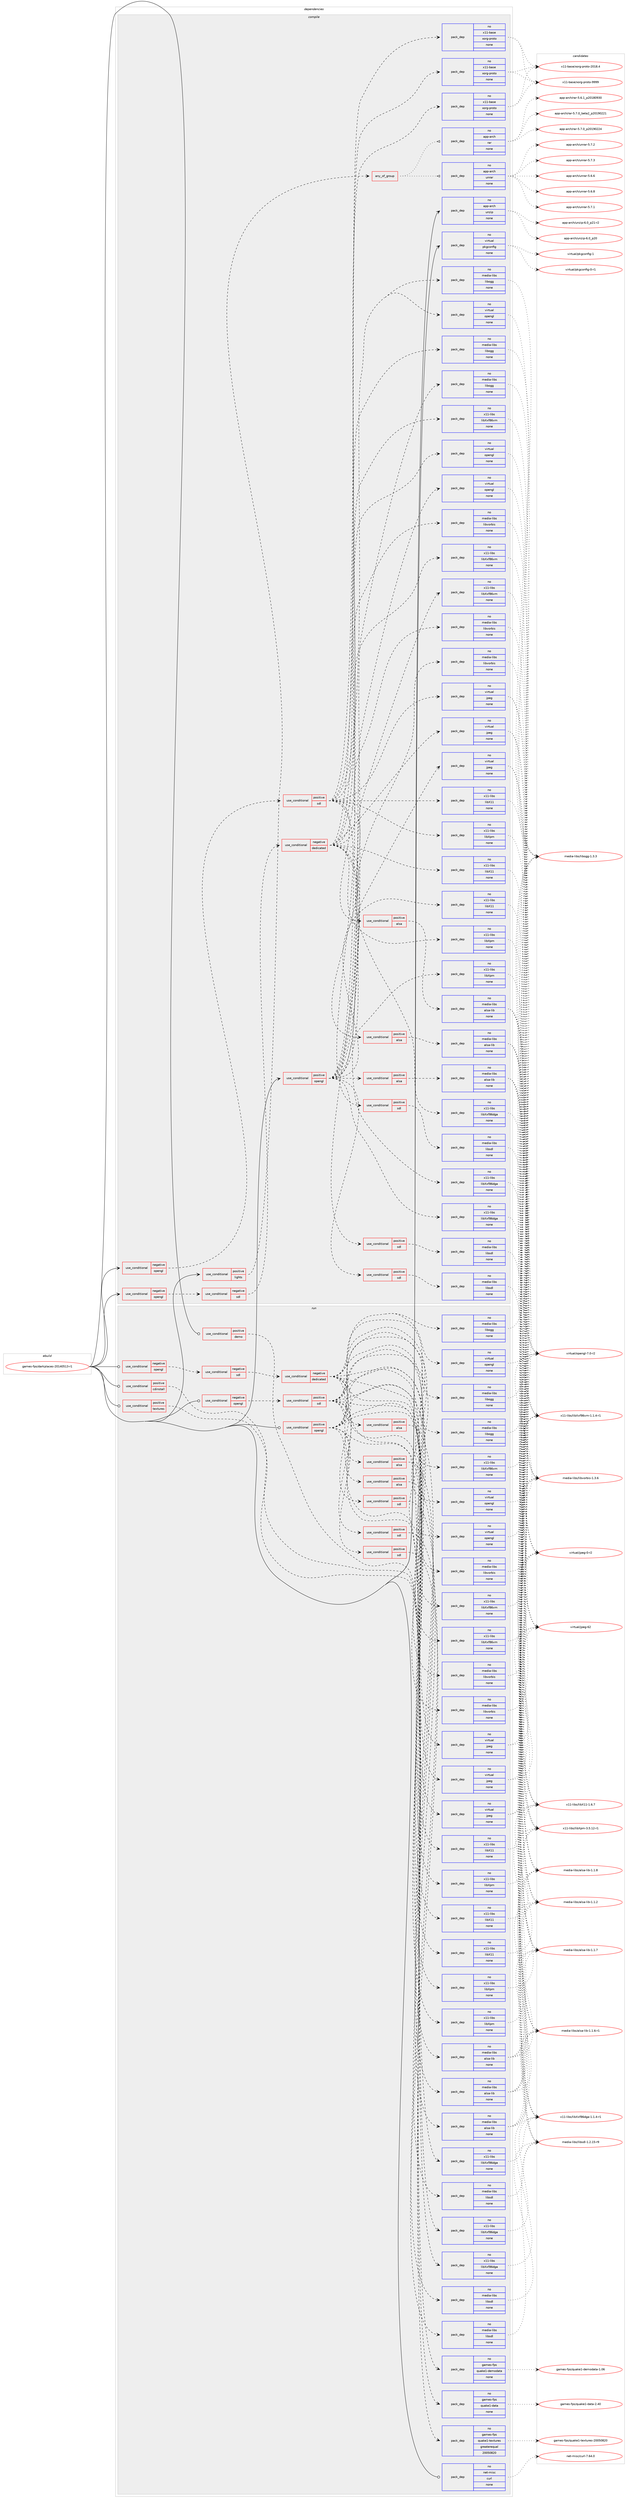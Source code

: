 digraph prolog {

# *************
# Graph options
# *************

newrank=true;
concentrate=true;
compound=true;
graph [rankdir=LR,fontname=Helvetica,fontsize=10,ranksep=1.5];#, ranksep=2.5, nodesep=0.2];
edge  [arrowhead=vee];
node  [fontname=Helvetica,fontsize=10];

# **********
# The ebuild
# **********

subgraph cluster_leftcol {
color=gray;
rank=same;
label=<<i>ebuild</i>>;
id [label="games-fps/darkplaces-20140513-r1", color=red, width=4, href="../games-fps/darkplaces-20140513-r1.svg"];
}

# ****************
# The dependencies
# ****************

subgraph cluster_midcol {
color=gray;
label=<<i>dependencies</i>>;
subgraph cluster_compile {
fillcolor="#eeeeee";
style=filled;
label=<<i>compile</i>>;
subgraph cond426489 {
dependency1556909 [label=<<TABLE BORDER="0" CELLBORDER="1" CELLSPACING="0" CELLPADDING="4"><TR><TD ROWSPAN="3" CELLPADDING="10">use_conditional</TD></TR><TR><TD>negative</TD></TR><TR><TD>opengl</TD></TR></TABLE>>, shape=none, color=red];
subgraph cond426490 {
dependency1556910 [label=<<TABLE BORDER="0" CELLBORDER="1" CELLSPACING="0" CELLPADDING="4"><TR><TD ROWSPAN="3" CELLPADDING="10">use_conditional</TD></TR><TR><TD>negative</TD></TR><TR><TD>sdl</TD></TR></TABLE>>, shape=none, color=red];
subgraph cond426491 {
dependency1556911 [label=<<TABLE BORDER="0" CELLBORDER="1" CELLSPACING="0" CELLPADDING="4"><TR><TD ROWSPAN="3" CELLPADDING="10">use_conditional</TD></TR><TR><TD>negative</TD></TR><TR><TD>dedicated</TD></TR></TABLE>>, shape=none, color=red];
subgraph pack1106558 {
dependency1556912 [label=<<TABLE BORDER="0" CELLBORDER="1" CELLSPACING="0" CELLPADDING="4" WIDTH="220"><TR><TD ROWSPAN="6" CELLPADDING="30">pack_dep</TD></TR><TR><TD WIDTH="110">no</TD></TR><TR><TD>virtual</TD></TR><TR><TD>jpeg</TD></TR><TR><TD>none</TD></TR><TR><TD></TD></TR></TABLE>>, shape=none, color=blue];
}
dependency1556911:e -> dependency1556912:w [weight=20,style="dashed",arrowhead="vee"];
subgraph pack1106559 {
dependency1556913 [label=<<TABLE BORDER="0" CELLBORDER="1" CELLSPACING="0" CELLPADDING="4" WIDTH="220"><TR><TD ROWSPAN="6" CELLPADDING="30">pack_dep</TD></TR><TR><TD WIDTH="110">no</TD></TR><TR><TD>media-libs</TD></TR><TR><TD>libogg</TD></TR><TR><TD>none</TD></TR><TR><TD></TD></TR></TABLE>>, shape=none, color=blue];
}
dependency1556911:e -> dependency1556913:w [weight=20,style="dashed",arrowhead="vee"];
subgraph pack1106560 {
dependency1556914 [label=<<TABLE BORDER="0" CELLBORDER="1" CELLSPACING="0" CELLPADDING="4" WIDTH="220"><TR><TD ROWSPAN="6" CELLPADDING="30">pack_dep</TD></TR><TR><TD WIDTH="110">no</TD></TR><TR><TD>media-libs</TD></TR><TR><TD>libvorbis</TD></TR><TR><TD>none</TD></TR><TR><TD></TD></TR></TABLE>>, shape=none, color=blue];
}
dependency1556911:e -> dependency1556914:w [weight=20,style="dashed",arrowhead="vee"];
subgraph pack1106561 {
dependency1556915 [label=<<TABLE BORDER="0" CELLBORDER="1" CELLSPACING="0" CELLPADDING="4" WIDTH="220"><TR><TD ROWSPAN="6" CELLPADDING="30">pack_dep</TD></TR><TR><TD WIDTH="110">no</TD></TR><TR><TD>virtual</TD></TR><TR><TD>opengl</TD></TR><TR><TD>none</TD></TR><TR><TD></TD></TR></TABLE>>, shape=none, color=blue];
}
dependency1556911:e -> dependency1556915:w [weight=20,style="dashed",arrowhead="vee"];
subgraph cond426492 {
dependency1556916 [label=<<TABLE BORDER="0" CELLBORDER="1" CELLSPACING="0" CELLPADDING="4"><TR><TD ROWSPAN="3" CELLPADDING="10">use_conditional</TD></TR><TR><TD>positive</TD></TR><TR><TD>alsa</TD></TR></TABLE>>, shape=none, color=red];
subgraph pack1106562 {
dependency1556917 [label=<<TABLE BORDER="0" CELLBORDER="1" CELLSPACING="0" CELLPADDING="4" WIDTH="220"><TR><TD ROWSPAN="6" CELLPADDING="30">pack_dep</TD></TR><TR><TD WIDTH="110">no</TD></TR><TR><TD>media-libs</TD></TR><TR><TD>alsa-lib</TD></TR><TR><TD>none</TD></TR><TR><TD></TD></TR></TABLE>>, shape=none, color=blue];
}
dependency1556916:e -> dependency1556917:w [weight=20,style="dashed",arrowhead="vee"];
}
dependency1556911:e -> dependency1556916:w [weight=20,style="dashed",arrowhead="vee"];
subgraph cond426493 {
dependency1556918 [label=<<TABLE BORDER="0" CELLBORDER="1" CELLSPACING="0" CELLPADDING="4"><TR><TD ROWSPAN="3" CELLPADDING="10">use_conditional</TD></TR><TR><TD>positive</TD></TR><TR><TD>sdl</TD></TR></TABLE>>, shape=none, color=red];
subgraph pack1106563 {
dependency1556919 [label=<<TABLE BORDER="0" CELLBORDER="1" CELLSPACING="0" CELLPADDING="4" WIDTH="220"><TR><TD ROWSPAN="6" CELLPADDING="30">pack_dep</TD></TR><TR><TD WIDTH="110">no</TD></TR><TR><TD>media-libs</TD></TR><TR><TD>libsdl</TD></TR><TR><TD>none</TD></TR><TR><TD></TD></TR></TABLE>>, shape=none, color=blue];
}
dependency1556918:e -> dependency1556919:w [weight=20,style="dashed",arrowhead="vee"];
}
dependency1556911:e -> dependency1556918:w [weight=20,style="dashed",arrowhead="vee"];
subgraph pack1106564 {
dependency1556920 [label=<<TABLE BORDER="0" CELLBORDER="1" CELLSPACING="0" CELLPADDING="4" WIDTH="220"><TR><TD ROWSPAN="6" CELLPADDING="30">pack_dep</TD></TR><TR><TD WIDTH="110">no</TD></TR><TR><TD>x11-libs</TD></TR><TR><TD>libX11</TD></TR><TR><TD>none</TD></TR><TR><TD></TD></TR></TABLE>>, shape=none, color=blue];
}
dependency1556911:e -> dependency1556920:w [weight=20,style="dashed",arrowhead="vee"];
subgraph pack1106565 {
dependency1556921 [label=<<TABLE BORDER="0" CELLBORDER="1" CELLSPACING="0" CELLPADDING="4" WIDTH="220"><TR><TD ROWSPAN="6" CELLPADDING="30">pack_dep</TD></TR><TR><TD WIDTH="110">no</TD></TR><TR><TD>x11-libs</TD></TR><TR><TD>libXpm</TD></TR><TR><TD>none</TD></TR><TR><TD></TD></TR></TABLE>>, shape=none, color=blue];
}
dependency1556911:e -> dependency1556921:w [weight=20,style="dashed",arrowhead="vee"];
subgraph pack1106566 {
dependency1556922 [label=<<TABLE BORDER="0" CELLBORDER="1" CELLSPACING="0" CELLPADDING="4" WIDTH="220"><TR><TD ROWSPAN="6" CELLPADDING="30">pack_dep</TD></TR><TR><TD WIDTH="110">no</TD></TR><TR><TD>x11-libs</TD></TR><TR><TD>libXxf86dga</TD></TR><TR><TD>none</TD></TR><TR><TD></TD></TR></TABLE>>, shape=none, color=blue];
}
dependency1556911:e -> dependency1556922:w [weight=20,style="dashed",arrowhead="vee"];
subgraph pack1106567 {
dependency1556923 [label=<<TABLE BORDER="0" CELLBORDER="1" CELLSPACING="0" CELLPADDING="4" WIDTH="220"><TR><TD ROWSPAN="6" CELLPADDING="30">pack_dep</TD></TR><TR><TD WIDTH="110">no</TD></TR><TR><TD>x11-libs</TD></TR><TR><TD>libXxf86vm</TD></TR><TR><TD>none</TD></TR><TR><TD></TD></TR></TABLE>>, shape=none, color=blue];
}
dependency1556911:e -> dependency1556923:w [weight=20,style="dashed",arrowhead="vee"];
subgraph pack1106568 {
dependency1556924 [label=<<TABLE BORDER="0" CELLBORDER="1" CELLSPACING="0" CELLPADDING="4" WIDTH="220"><TR><TD ROWSPAN="6" CELLPADDING="30">pack_dep</TD></TR><TR><TD WIDTH="110">no</TD></TR><TR><TD>x11-base</TD></TR><TR><TD>xorg-proto</TD></TR><TR><TD>none</TD></TR><TR><TD></TD></TR></TABLE>>, shape=none, color=blue];
}
dependency1556911:e -> dependency1556924:w [weight=20,style="dashed",arrowhead="vee"];
}
dependency1556910:e -> dependency1556911:w [weight=20,style="dashed",arrowhead="vee"];
}
dependency1556909:e -> dependency1556910:w [weight=20,style="dashed",arrowhead="vee"];
}
id:e -> dependency1556909:w [weight=20,style="solid",arrowhead="vee"];
subgraph cond426494 {
dependency1556925 [label=<<TABLE BORDER="0" CELLBORDER="1" CELLSPACING="0" CELLPADDING="4"><TR><TD ROWSPAN="3" CELLPADDING="10">use_conditional</TD></TR><TR><TD>negative</TD></TR><TR><TD>opengl</TD></TR></TABLE>>, shape=none, color=red];
subgraph cond426495 {
dependency1556926 [label=<<TABLE BORDER="0" CELLBORDER="1" CELLSPACING="0" CELLPADDING="4"><TR><TD ROWSPAN="3" CELLPADDING="10">use_conditional</TD></TR><TR><TD>positive</TD></TR><TR><TD>sdl</TD></TR></TABLE>>, shape=none, color=red];
subgraph pack1106569 {
dependency1556927 [label=<<TABLE BORDER="0" CELLBORDER="1" CELLSPACING="0" CELLPADDING="4" WIDTH="220"><TR><TD ROWSPAN="6" CELLPADDING="30">pack_dep</TD></TR><TR><TD WIDTH="110">no</TD></TR><TR><TD>virtual</TD></TR><TR><TD>jpeg</TD></TR><TR><TD>none</TD></TR><TR><TD></TD></TR></TABLE>>, shape=none, color=blue];
}
dependency1556926:e -> dependency1556927:w [weight=20,style="dashed",arrowhead="vee"];
subgraph pack1106570 {
dependency1556928 [label=<<TABLE BORDER="0" CELLBORDER="1" CELLSPACING="0" CELLPADDING="4" WIDTH="220"><TR><TD ROWSPAN="6" CELLPADDING="30">pack_dep</TD></TR><TR><TD WIDTH="110">no</TD></TR><TR><TD>media-libs</TD></TR><TR><TD>libogg</TD></TR><TR><TD>none</TD></TR><TR><TD></TD></TR></TABLE>>, shape=none, color=blue];
}
dependency1556926:e -> dependency1556928:w [weight=20,style="dashed",arrowhead="vee"];
subgraph pack1106571 {
dependency1556929 [label=<<TABLE BORDER="0" CELLBORDER="1" CELLSPACING="0" CELLPADDING="4" WIDTH="220"><TR><TD ROWSPAN="6" CELLPADDING="30">pack_dep</TD></TR><TR><TD WIDTH="110">no</TD></TR><TR><TD>media-libs</TD></TR><TR><TD>libvorbis</TD></TR><TR><TD>none</TD></TR><TR><TD></TD></TR></TABLE>>, shape=none, color=blue];
}
dependency1556926:e -> dependency1556929:w [weight=20,style="dashed",arrowhead="vee"];
subgraph pack1106572 {
dependency1556930 [label=<<TABLE BORDER="0" CELLBORDER="1" CELLSPACING="0" CELLPADDING="4" WIDTH="220"><TR><TD ROWSPAN="6" CELLPADDING="30">pack_dep</TD></TR><TR><TD WIDTH="110">no</TD></TR><TR><TD>virtual</TD></TR><TR><TD>opengl</TD></TR><TR><TD>none</TD></TR><TR><TD></TD></TR></TABLE>>, shape=none, color=blue];
}
dependency1556926:e -> dependency1556930:w [weight=20,style="dashed",arrowhead="vee"];
subgraph cond426496 {
dependency1556931 [label=<<TABLE BORDER="0" CELLBORDER="1" CELLSPACING="0" CELLPADDING="4"><TR><TD ROWSPAN="3" CELLPADDING="10">use_conditional</TD></TR><TR><TD>positive</TD></TR><TR><TD>alsa</TD></TR></TABLE>>, shape=none, color=red];
subgraph pack1106573 {
dependency1556932 [label=<<TABLE BORDER="0" CELLBORDER="1" CELLSPACING="0" CELLPADDING="4" WIDTH="220"><TR><TD ROWSPAN="6" CELLPADDING="30">pack_dep</TD></TR><TR><TD WIDTH="110">no</TD></TR><TR><TD>media-libs</TD></TR><TR><TD>alsa-lib</TD></TR><TR><TD>none</TD></TR><TR><TD></TD></TR></TABLE>>, shape=none, color=blue];
}
dependency1556931:e -> dependency1556932:w [weight=20,style="dashed",arrowhead="vee"];
}
dependency1556926:e -> dependency1556931:w [weight=20,style="dashed",arrowhead="vee"];
subgraph cond426497 {
dependency1556933 [label=<<TABLE BORDER="0" CELLBORDER="1" CELLSPACING="0" CELLPADDING="4"><TR><TD ROWSPAN="3" CELLPADDING="10">use_conditional</TD></TR><TR><TD>positive</TD></TR><TR><TD>sdl</TD></TR></TABLE>>, shape=none, color=red];
subgraph pack1106574 {
dependency1556934 [label=<<TABLE BORDER="0" CELLBORDER="1" CELLSPACING="0" CELLPADDING="4" WIDTH="220"><TR><TD ROWSPAN="6" CELLPADDING="30">pack_dep</TD></TR><TR><TD WIDTH="110">no</TD></TR><TR><TD>media-libs</TD></TR><TR><TD>libsdl</TD></TR><TR><TD>none</TD></TR><TR><TD></TD></TR></TABLE>>, shape=none, color=blue];
}
dependency1556933:e -> dependency1556934:w [weight=20,style="dashed",arrowhead="vee"];
}
dependency1556926:e -> dependency1556933:w [weight=20,style="dashed",arrowhead="vee"];
subgraph pack1106575 {
dependency1556935 [label=<<TABLE BORDER="0" CELLBORDER="1" CELLSPACING="0" CELLPADDING="4" WIDTH="220"><TR><TD ROWSPAN="6" CELLPADDING="30">pack_dep</TD></TR><TR><TD WIDTH="110">no</TD></TR><TR><TD>x11-libs</TD></TR><TR><TD>libX11</TD></TR><TR><TD>none</TD></TR><TR><TD></TD></TR></TABLE>>, shape=none, color=blue];
}
dependency1556926:e -> dependency1556935:w [weight=20,style="dashed",arrowhead="vee"];
subgraph pack1106576 {
dependency1556936 [label=<<TABLE BORDER="0" CELLBORDER="1" CELLSPACING="0" CELLPADDING="4" WIDTH="220"><TR><TD ROWSPAN="6" CELLPADDING="30">pack_dep</TD></TR><TR><TD WIDTH="110">no</TD></TR><TR><TD>x11-libs</TD></TR><TR><TD>libXpm</TD></TR><TR><TD>none</TD></TR><TR><TD></TD></TR></TABLE>>, shape=none, color=blue];
}
dependency1556926:e -> dependency1556936:w [weight=20,style="dashed",arrowhead="vee"];
subgraph pack1106577 {
dependency1556937 [label=<<TABLE BORDER="0" CELLBORDER="1" CELLSPACING="0" CELLPADDING="4" WIDTH="220"><TR><TD ROWSPAN="6" CELLPADDING="30">pack_dep</TD></TR><TR><TD WIDTH="110">no</TD></TR><TR><TD>x11-libs</TD></TR><TR><TD>libXxf86dga</TD></TR><TR><TD>none</TD></TR><TR><TD></TD></TR></TABLE>>, shape=none, color=blue];
}
dependency1556926:e -> dependency1556937:w [weight=20,style="dashed",arrowhead="vee"];
subgraph pack1106578 {
dependency1556938 [label=<<TABLE BORDER="0" CELLBORDER="1" CELLSPACING="0" CELLPADDING="4" WIDTH="220"><TR><TD ROWSPAN="6" CELLPADDING="30">pack_dep</TD></TR><TR><TD WIDTH="110">no</TD></TR><TR><TD>x11-libs</TD></TR><TR><TD>libXxf86vm</TD></TR><TR><TD>none</TD></TR><TR><TD></TD></TR></TABLE>>, shape=none, color=blue];
}
dependency1556926:e -> dependency1556938:w [weight=20,style="dashed",arrowhead="vee"];
subgraph pack1106579 {
dependency1556939 [label=<<TABLE BORDER="0" CELLBORDER="1" CELLSPACING="0" CELLPADDING="4" WIDTH="220"><TR><TD ROWSPAN="6" CELLPADDING="30">pack_dep</TD></TR><TR><TD WIDTH="110">no</TD></TR><TR><TD>x11-base</TD></TR><TR><TD>xorg-proto</TD></TR><TR><TD>none</TD></TR><TR><TD></TD></TR></TABLE>>, shape=none, color=blue];
}
dependency1556926:e -> dependency1556939:w [weight=20,style="dashed",arrowhead="vee"];
}
dependency1556925:e -> dependency1556926:w [weight=20,style="dashed",arrowhead="vee"];
}
id:e -> dependency1556925:w [weight=20,style="solid",arrowhead="vee"];
subgraph cond426498 {
dependency1556940 [label=<<TABLE BORDER="0" CELLBORDER="1" CELLSPACING="0" CELLPADDING="4"><TR><TD ROWSPAN="3" CELLPADDING="10">use_conditional</TD></TR><TR><TD>positive</TD></TR><TR><TD>lights</TD></TR></TABLE>>, shape=none, color=red];
subgraph any23269 {
dependency1556941 [label=<<TABLE BORDER="0" CELLBORDER="1" CELLSPACING="0" CELLPADDING="4"><TR><TD CELLPADDING="10">any_of_group</TD></TR></TABLE>>, shape=none, color=red];subgraph pack1106580 {
dependency1556942 [label=<<TABLE BORDER="0" CELLBORDER="1" CELLSPACING="0" CELLPADDING="4" WIDTH="220"><TR><TD ROWSPAN="6" CELLPADDING="30">pack_dep</TD></TR><TR><TD WIDTH="110">no</TD></TR><TR><TD>app-arch</TD></TR><TR><TD>unrar</TD></TR><TR><TD>none</TD></TR><TR><TD></TD></TR></TABLE>>, shape=none, color=blue];
}
dependency1556941:e -> dependency1556942:w [weight=20,style="dotted",arrowhead="oinv"];
subgraph pack1106581 {
dependency1556943 [label=<<TABLE BORDER="0" CELLBORDER="1" CELLSPACING="0" CELLPADDING="4" WIDTH="220"><TR><TD ROWSPAN="6" CELLPADDING="30">pack_dep</TD></TR><TR><TD WIDTH="110">no</TD></TR><TR><TD>app-arch</TD></TR><TR><TD>rar</TD></TR><TR><TD>none</TD></TR><TR><TD></TD></TR></TABLE>>, shape=none, color=blue];
}
dependency1556941:e -> dependency1556943:w [weight=20,style="dotted",arrowhead="oinv"];
}
dependency1556940:e -> dependency1556941:w [weight=20,style="dashed",arrowhead="vee"];
}
id:e -> dependency1556940:w [weight=20,style="solid",arrowhead="vee"];
subgraph cond426499 {
dependency1556944 [label=<<TABLE BORDER="0" CELLBORDER="1" CELLSPACING="0" CELLPADDING="4"><TR><TD ROWSPAN="3" CELLPADDING="10">use_conditional</TD></TR><TR><TD>positive</TD></TR><TR><TD>opengl</TD></TR></TABLE>>, shape=none, color=red];
subgraph pack1106582 {
dependency1556945 [label=<<TABLE BORDER="0" CELLBORDER="1" CELLSPACING="0" CELLPADDING="4" WIDTH="220"><TR><TD ROWSPAN="6" CELLPADDING="30">pack_dep</TD></TR><TR><TD WIDTH="110">no</TD></TR><TR><TD>virtual</TD></TR><TR><TD>jpeg</TD></TR><TR><TD>none</TD></TR><TR><TD></TD></TR></TABLE>>, shape=none, color=blue];
}
dependency1556944:e -> dependency1556945:w [weight=20,style="dashed",arrowhead="vee"];
subgraph pack1106583 {
dependency1556946 [label=<<TABLE BORDER="0" CELLBORDER="1" CELLSPACING="0" CELLPADDING="4" WIDTH="220"><TR><TD ROWSPAN="6" CELLPADDING="30">pack_dep</TD></TR><TR><TD WIDTH="110">no</TD></TR><TR><TD>media-libs</TD></TR><TR><TD>libogg</TD></TR><TR><TD>none</TD></TR><TR><TD></TD></TR></TABLE>>, shape=none, color=blue];
}
dependency1556944:e -> dependency1556946:w [weight=20,style="dashed",arrowhead="vee"];
subgraph pack1106584 {
dependency1556947 [label=<<TABLE BORDER="0" CELLBORDER="1" CELLSPACING="0" CELLPADDING="4" WIDTH="220"><TR><TD ROWSPAN="6" CELLPADDING="30">pack_dep</TD></TR><TR><TD WIDTH="110">no</TD></TR><TR><TD>media-libs</TD></TR><TR><TD>libvorbis</TD></TR><TR><TD>none</TD></TR><TR><TD></TD></TR></TABLE>>, shape=none, color=blue];
}
dependency1556944:e -> dependency1556947:w [weight=20,style="dashed",arrowhead="vee"];
subgraph pack1106585 {
dependency1556948 [label=<<TABLE BORDER="0" CELLBORDER="1" CELLSPACING="0" CELLPADDING="4" WIDTH="220"><TR><TD ROWSPAN="6" CELLPADDING="30">pack_dep</TD></TR><TR><TD WIDTH="110">no</TD></TR><TR><TD>virtual</TD></TR><TR><TD>opengl</TD></TR><TR><TD>none</TD></TR><TR><TD></TD></TR></TABLE>>, shape=none, color=blue];
}
dependency1556944:e -> dependency1556948:w [weight=20,style="dashed",arrowhead="vee"];
subgraph cond426500 {
dependency1556949 [label=<<TABLE BORDER="0" CELLBORDER="1" CELLSPACING="0" CELLPADDING="4"><TR><TD ROWSPAN="3" CELLPADDING="10">use_conditional</TD></TR><TR><TD>positive</TD></TR><TR><TD>alsa</TD></TR></TABLE>>, shape=none, color=red];
subgraph pack1106586 {
dependency1556950 [label=<<TABLE BORDER="0" CELLBORDER="1" CELLSPACING="0" CELLPADDING="4" WIDTH="220"><TR><TD ROWSPAN="6" CELLPADDING="30">pack_dep</TD></TR><TR><TD WIDTH="110">no</TD></TR><TR><TD>media-libs</TD></TR><TR><TD>alsa-lib</TD></TR><TR><TD>none</TD></TR><TR><TD></TD></TR></TABLE>>, shape=none, color=blue];
}
dependency1556949:e -> dependency1556950:w [weight=20,style="dashed",arrowhead="vee"];
}
dependency1556944:e -> dependency1556949:w [weight=20,style="dashed",arrowhead="vee"];
subgraph cond426501 {
dependency1556951 [label=<<TABLE BORDER="0" CELLBORDER="1" CELLSPACING="0" CELLPADDING="4"><TR><TD ROWSPAN="3" CELLPADDING="10">use_conditional</TD></TR><TR><TD>positive</TD></TR><TR><TD>sdl</TD></TR></TABLE>>, shape=none, color=red];
subgraph pack1106587 {
dependency1556952 [label=<<TABLE BORDER="0" CELLBORDER="1" CELLSPACING="0" CELLPADDING="4" WIDTH="220"><TR><TD ROWSPAN="6" CELLPADDING="30">pack_dep</TD></TR><TR><TD WIDTH="110">no</TD></TR><TR><TD>media-libs</TD></TR><TR><TD>libsdl</TD></TR><TR><TD>none</TD></TR><TR><TD></TD></TR></TABLE>>, shape=none, color=blue];
}
dependency1556951:e -> dependency1556952:w [weight=20,style="dashed",arrowhead="vee"];
}
dependency1556944:e -> dependency1556951:w [weight=20,style="dashed",arrowhead="vee"];
subgraph pack1106588 {
dependency1556953 [label=<<TABLE BORDER="0" CELLBORDER="1" CELLSPACING="0" CELLPADDING="4" WIDTH="220"><TR><TD ROWSPAN="6" CELLPADDING="30">pack_dep</TD></TR><TR><TD WIDTH="110">no</TD></TR><TR><TD>x11-libs</TD></TR><TR><TD>libX11</TD></TR><TR><TD>none</TD></TR><TR><TD></TD></TR></TABLE>>, shape=none, color=blue];
}
dependency1556944:e -> dependency1556953:w [weight=20,style="dashed",arrowhead="vee"];
subgraph pack1106589 {
dependency1556954 [label=<<TABLE BORDER="0" CELLBORDER="1" CELLSPACING="0" CELLPADDING="4" WIDTH="220"><TR><TD ROWSPAN="6" CELLPADDING="30">pack_dep</TD></TR><TR><TD WIDTH="110">no</TD></TR><TR><TD>x11-libs</TD></TR><TR><TD>libXpm</TD></TR><TR><TD>none</TD></TR><TR><TD></TD></TR></TABLE>>, shape=none, color=blue];
}
dependency1556944:e -> dependency1556954:w [weight=20,style="dashed",arrowhead="vee"];
subgraph pack1106590 {
dependency1556955 [label=<<TABLE BORDER="0" CELLBORDER="1" CELLSPACING="0" CELLPADDING="4" WIDTH="220"><TR><TD ROWSPAN="6" CELLPADDING="30">pack_dep</TD></TR><TR><TD WIDTH="110">no</TD></TR><TR><TD>x11-libs</TD></TR><TR><TD>libXxf86dga</TD></TR><TR><TD>none</TD></TR><TR><TD></TD></TR></TABLE>>, shape=none, color=blue];
}
dependency1556944:e -> dependency1556955:w [weight=20,style="dashed",arrowhead="vee"];
subgraph pack1106591 {
dependency1556956 [label=<<TABLE BORDER="0" CELLBORDER="1" CELLSPACING="0" CELLPADDING="4" WIDTH="220"><TR><TD ROWSPAN="6" CELLPADDING="30">pack_dep</TD></TR><TR><TD WIDTH="110">no</TD></TR><TR><TD>x11-libs</TD></TR><TR><TD>libXxf86vm</TD></TR><TR><TD>none</TD></TR><TR><TD></TD></TR></TABLE>>, shape=none, color=blue];
}
dependency1556944:e -> dependency1556956:w [weight=20,style="dashed",arrowhead="vee"];
subgraph pack1106592 {
dependency1556957 [label=<<TABLE BORDER="0" CELLBORDER="1" CELLSPACING="0" CELLPADDING="4" WIDTH="220"><TR><TD ROWSPAN="6" CELLPADDING="30">pack_dep</TD></TR><TR><TD WIDTH="110">no</TD></TR><TR><TD>x11-base</TD></TR><TR><TD>xorg-proto</TD></TR><TR><TD>none</TD></TR><TR><TD></TD></TR></TABLE>>, shape=none, color=blue];
}
dependency1556944:e -> dependency1556957:w [weight=20,style="dashed",arrowhead="vee"];
}
id:e -> dependency1556944:w [weight=20,style="solid",arrowhead="vee"];
subgraph pack1106593 {
dependency1556958 [label=<<TABLE BORDER="0" CELLBORDER="1" CELLSPACING="0" CELLPADDING="4" WIDTH="220"><TR><TD ROWSPAN="6" CELLPADDING="30">pack_dep</TD></TR><TR><TD WIDTH="110">no</TD></TR><TR><TD>app-arch</TD></TR><TR><TD>unzip</TD></TR><TR><TD>none</TD></TR><TR><TD></TD></TR></TABLE>>, shape=none, color=blue];
}
id:e -> dependency1556958:w [weight=20,style="solid",arrowhead="vee"];
subgraph pack1106594 {
dependency1556959 [label=<<TABLE BORDER="0" CELLBORDER="1" CELLSPACING="0" CELLPADDING="4" WIDTH="220"><TR><TD ROWSPAN="6" CELLPADDING="30">pack_dep</TD></TR><TR><TD WIDTH="110">no</TD></TR><TR><TD>virtual</TD></TR><TR><TD>pkgconfig</TD></TR><TR><TD>none</TD></TR><TR><TD></TD></TR></TABLE>>, shape=none, color=blue];
}
id:e -> dependency1556959:w [weight=20,style="solid",arrowhead="vee"];
}
subgraph cluster_compileandrun {
fillcolor="#eeeeee";
style=filled;
label=<<i>compile and run</i>>;
}
subgraph cluster_run {
fillcolor="#eeeeee";
style=filled;
label=<<i>run</i>>;
subgraph cond426502 {
dependency1556960 [label=<<TABLE BORDER="0" CELLBORDER="1" CELLSPACING="0" CELLPADDING="4"><TR><TD ROWSPAN="3" CELLPADDING="10">use_conditional</TD></TR><TR><TD>negative</TD></TR><TR><TD>opengl</TD></TR></TABLE>>, shape=none, color=red];
subgraph cond426503 {
dependency1556961 [label=<<TABLE BORDER="0" CELLBORDER="1" CELLSPACING="0" CELLPADDING="4"><TR><TD ROWSPAN="3" CELLPADDING="10">use_conditional</TD></TR><TR><TD>negative</TD></TR><TR><TD>sdl</TD></TR></TABLE>>, shape=none, color=red];
subgraph cond426504 {
dependency1556962 [label=<<TABLE BORDER="0" CELLBORDER="1" CELLSPACING="0" CELLPADDING="4"><TR><TD ROWSPAN="3" CELLPADDING="10">use_conditional</TD></TR><TR><TD>negative</TD></TR><TR><TD>dedicated</TD></TR></TABLE>>, shape=none, color=red];
subgraph pack1106595 {
dependency1556963 [label=<<TABLE BORDER="0" CELLBORDER="1" CELLSPACING="0" CELLPADDING="4" WIDTH="220"><TR><TD ROWSPAN="6" CELLPADDING="30">pack_dep</TD></TR><TR><TD WIDTH="110">no</TD></TR><TR><TD>virtual</TD></TR><TR><TD>jpeg</TD></TR><TR><TD>none</TD></TR><TR><TD></TD></TR></TABLE>>, shape=none, color=blue];
}
dependency1556962:e -> dependency1556963:w [weight=20,style="dashed",arrowhead="vee"];
subgraph pack1106596 {
dependency1556964 [label=<<TABLE BORDER="0" CELLBORDER="1" CELLSPACING="0" CELLPADDING="4" WIDTH="220"><TR><TD ROWSPAN="6" CELLPADDING="30">pack_dep</TD></TR><TR><TD WIDTH="110">no</TD></TR><TR><TD>media-libs</TD></TR><TR><TD>libogg</TD></TR><TR><TD>none</TD></TR><TR><TD></TD></TR></TABLE>>, shape=none, color=blue];
}
dependency1556962:e -> dependency1556964:w [weight=20,style="dashed",arrowhead="vee"];
subgraph pack1106597 {
dependency1556965 [label=<<TABLE BORDER="0" CELLBORDER="1" CELLSPACING="0" CELLPADDING="4" WIDTH="220"><TR><TD ROWSPAN="6" CELLPADDING="30">pack_dep</TD></TR><TR><TD WIDTH="110">no</TD></TR><TR><TD>media-libs</TD></TR><TR><TD>libvorbis</TD></TR><TR><TD>none</TD></TR><TR><TD></TD></TR></TABLE>>, shape=none, color=blue];
}
dependency1556962:e -> dependency1556965:w [weight=20,style="dashed",arrowhead="vee"];
subgraph pack1106598 {
dependency1556966 [label=<<TABLE BORDER="0" CELLBORDER="1" CELLSPACING="0" CELLPADDING="4" WIDTH="220"><TR><TD ROWSPAN="6" CELLPADDING="30">pack_dep</TD></TR><TR><TD WIDTH="110">no</TD></TR><TR><TD>virtual</TD></TR><TR><TD>opengl</TD></TR><TR><TD>none</TD></TR><TR><TD></TD></TR></TABLE>>, shape=none, color=blue];
}
dependency1556962:e -> dependency1556966:w [weight=20,style="dashed",arrowhead="vee"];
subgraph cond426505 {
dependency1556967 [label=<<TABLE BORDER="0" CELLBORDER="1" CELLSPACING="0" CELLPADDING="4"><TR><TD ROWSPAN="3" CELLPADDING="10">use_conditional</TD></TR><TR><TD>positive</TD></TR><TR><TD>alsa</TD></TR></TABLE>>, shape=none, color=red];
subgraph pack1106599 {
dependency1556968 [label=<<TABLE BORDER="0" CELLBORDER="1" CELLSPACING="0" CELLPADDING="4" WIDTH="220"><TR><TD ROWSPAN="6" CELLPADDING="30">pack_dep</TD></TR><TR><TD WIDTH="110">no</TD></TR><TR><TD>media-libs</TD></TR><TR><TD>alsa-lib</TD></TR><TR><TD>none</TD></TR><TR><TD></TD></TR></TABLE>>, shape=none, color=blue];
}
dependency1556967:e -> dependency1556968:w [weight=20,style="dashed",arrowhead="vee"];
}
dependency1556962:e -> dependency1556967:w [weight=20,style="dashed",arrowhead="vee"];
subgraph cond426506 {
dependency1556969 [label=<<TABLE BORDER="0" CELLBORDER="1" CELLSPACING="0" CELLPADDING="4"><TR><TD ROWSPAN="3" CELLPADDING="10">use_conditional</TD></TR><TR><TD>positive</TD></TR><TR><TD>sdl</TD></TR></TABLE>>, shape=none, color=red];
subgraph pack1106600 {
dependency1556970 [label=<<TABLE BORDER="0" CELLBORDER="1" CELLSPACING="0" CELLPADDING="4" WIDTH="220"><TR><TD ROWSPAN="6" CELLPADDING="30">pack_dep</TD></TR><TR><TD WIDTH="110">no</TD></TR><TR><TD>media-libs</TD></TR><TR><TD>libsdl</TD></TR><TR><TD>none</TD></TR><TR><TD></TD></TR></TABLE>>, shape=none, color=blue];
}
dependency1556969:e -> dependency1556970:w [weight=20,style="dashed",arrowhead="vee"];
}
dependency1556962:e -> dependency1556969:w [weight=20,style="dashed",arrowhead="vee"];
subgraph pack1106601 {
dependency1556971 [label=<<TABLE BORDER="0" CELLBORDER="1" CELLSPACING="0" CELLPADDING="4" WIDTH="220"><TR><TD ROWSPAN="6" CELLPADDING="30">pack_dep</TD></TR><TR><TD WIDTH="110">no</TD></TR><TR><TD>x11-libs</TD></TR><TR><TD>libX11</TD></TR><TR><TD>none</TD></TR><TR><TD></TD></TR></TABLE>>, shape=none, color=blue];
}
dependency1556962:e -> dependency1556971:w [weight=20,style="dashed",arrowhead="vee"];
subgraph pack1106602 {
dependency1556972 [label=<<TABLE BORDER="0" CELLBORDER="1" CELLSPACING="0" CELLPADDING="4" WIDTH="220"><TR><TD ROWSPAN="6" CELLPADDING="30">pack_dep</TD></TR><TR><TD WIDTH="110">no</TD></TR><TR><TD>x11-libs</TD></TR><TR><TD>libXpm</TD></TR><TR><TD>none</TD></TR><TR><TD></TD></TR></TABLE>>, shape=none, color=blue];
}
dependency1556962:e -> dependency1556972:w [weight=20,style="dashed",arrowhead="vee"];
subgraph pack1106603 {
dependency1556973 [label=<<TABLE BORDER="0" CELLBORDER="1" CELLSPACING="0" CELLPADDING="4" WIDTH="220"><TR><TD ROWSPAN="6" CELLPADDING="30">pack_dep</TD></TR><TR><TD WIDTH="110">no</TD></TR><TR><TD>x11-libs</TD></TR><TR><TD>libXxf86dga</TD></TR><TR><TD>none</TD></TR><TR><TD></TD></TR></TABLE>>, shape=none, color=blue];
}
dependency1556962:e -> dependency1556973:w [weight=20,style="dashed",arrowhead="vee"];
subgraph pack1106604 {
dependency1556974 [label=<<TABLE BORDER="0" CELLBORDER="1" CELLSPACING="0" CELLPADDING="4" WIDTH="220"><TR><TD ROWSPAN="6" CELLPADDING="30">pack_dep</TD></TR><TR><TD WIDTH="110">no</TD></TR><TR><TD>x11-libs</TD></TR><TR><TD>libXxf86vm</TD></TR><TR><TD>none</TD></TR><TR><TD></TD></TR></TABLE>>, shape=none, color=blue];
}
dependency1556962:e -> dependency1556974:w [weight=20,style="dashed",arrowhead="vee"];
}
dependency1556961:e -> dependency1556962:w [weight=20,style="dashed",arrowhead="vee"];
}
dependency1556960:e -> dependency1556961:w [weight=20,style="dashed",arrowhead="vee"];
}
id:e -> dependency1556960:w [weight=20,style="solid",arrowhead="odot"];
subgraph cond426507 {
dependency1556975 [label=<<TABLE BORDER="0" CELLBORDER="1" CELLSPACING="0" CELLPADDING="4"><TR><TD ROWSPAN="3" CELLPADDING="10">use_conditional</TD></TR><TR><TD>negative</TD></TR><TR><TD>opengl</TD></TR></TABLE>>, shape=none, color=red];
subgraph cond426508 {
dependency1556976 [label=<<TABLE BORDER="0" CELLBORDER="1" CELLSPACING="0" CELLPADDING="4"><TR><TD ROWSPAN="3" CELLPADDING="10">use_conditional</TD></TR><TR><TD>positive</TD></TR><TR><TD>sdl</TD></TR></TABLE>>, shape=none, color=red];
subgraph pack1106605 {
dependency1556977 [label=<<TABLE BORDER="0" CELLBORDER="1" CELLSPACING="0" CELLPADDING="4" WIDTH="220"><TR><TD ROWSPAN="6" CELLPADDING="30">pack_dep</TD></TR><TR><TD WIDTH="110">no</TD></TR><TR><TD>virtual</TD></TR><TR><TD>jpeg</TD></TR><TR><TD>none</TD></TR><TR><TD></TD></TR></TABLE>>, shape=none, color=blue];
}
dependency1556976:e -> dependency1556977:w [weight=20,style="dashed",arrowhead="vee"];
subgraph pack1106606 {
dependency1556978 [label=<<TABLE BORDER="0" CELLBORDER="1" CELLSPACING="0" CELLPADDING="4" WIDTH="220"><TR><TD ROWSPAN="6" CELLPADDING="30">pack_dep</TD></TR><TR><TD WIDTH="110">no</TD></TR><TR><TD>media-libs</TD></TR><TR><TD>libogg</TD></TR><TR><TD>none</TD></TR><TR><TD></TD></TR></TABLE>>, shape=none, color=blue];
}
dependency1556976:e -> dependency1556978:w [weight=20,style="dashed",arrowhead="vee"];
subgraph pack1106607 {
dependency1556979 [label=<<TABLE BORDER="0" CELLBORDER="1" CELLSPACING="0" CELLPADDING="4" WIDTH="220"><TR><TD ROWSPAN="6" CELLPADDING="30">pack_dep</TD></TR><TR><TD WIDTH="110">no</TD></TR><TR><TD>media-libs</TD></TR><TR><TD>libvorbis</TD></TR><TR><TD>none</TD></TR><TR><TD></TD></TR></TABLE>>, shape=none, color=blue];
}
dependency1556976:e -> dependency1556979:w [weight=20,style="dashed",arrowhead="vee"];
subgraph pack1106608 {
dependency1556980 [label=<<TABLE BORDER="0" CELLBORDER="1" CELLSPACING="0" CELLPADDING="4" WIDTH="220"><TR><TD ROWSPAN="6" CELLPADDING="30">pack_dep</TD></TR><TR><TD WIDTH="110">no</TD></TR><TR><TD>virtual</TD></TR><TR><TD>opengl</TD></TR><TR><TD>none</TD></TR><TR><TD></TD></TR></TABLE>>, shape=none, color=blue];
}
dependency1556976:e -> dependency1556980:w [weight=20,style="dashed",arrowhead="vee"];
subgraph cond426509 {
dependency1556981 [label=<<TABLE BORDER="0" CELLBORDER="1" CELLSPACING="0" CELLPADDING="4"><TR><TD ROWSPAN="3" CELLPADDING="10">use_conditional</TD></TR><TR><TD>positive</TD></TR><TR><TD>alsa</TD></TR></TABLE>>, shape=none, color=red];
subgraph pack1106609 {
dependency1556982 [label=<<TABLE BORDER="0" CELLBORDER="1" CELLSPACING="0" CELLPADDING="4" WIDTH="220"><TR><TD ROWSPAN="6" CELLPADDING="30">pack_dep</TD></TR><TR><TD WIDTH="110">no</TD></TR><TR><TD>media-libs</TD></TR><TR><TD>alsa-lib</TD></TR><TR><TD>none</TD></TR><TR><TD></TD></TR></TABLE>>, shape=none, color=blue];
}
dependency1556981:e -> dependency1556982:w [weight=20,style="dashed",arrowhead="vee"];
}
dependency1556976:e -> dependency1556981:w [weight=20,style="dashed",arrowhead="vee"];
subgraph cond426510 {
dependency1556983 [label=<<TABLE BORDER="0" CELLBORDER="1" CELLSPACING="0" CELLPADDING="4"><TR><TD ROWSPAN="3" CELLPADDING="10">use_conditional</TD></TR><TR><TD>positive</TD></TR><TR><TD>sdl</TD></TR></TABLE>>, shape=none, color=red];
subgraph pack1106610 {
dependency1556984 [label=<<TABLE BORDER="0" CELLBORDER="1" CELLSPACING="0" CELLPADDING="4" WIDTH="220"><TR><TD ROWSPAN="6" CELLPADDING="30">pack_dep</TD></TR><TR><TD WIDTH="110">no</TD></TR><TR><TD>media-libs</TD></TR><TR><TD>libsdl</TD></TR><TR><TD>none</TD></TR><TR><TD></TD></TR></TABLE>>, shape=none, color=blue];
}
dependency1556983:e -> dependency1556984:w [weight=20,style="dashed",arrowhead="vee"];
}
dependency1556976:e -> dependency1556983:w [weight=20,style="dashed",arrowhead="vee"];
subgraph pack1106611 {
dependency1556985 [label=<<TABLE BORDER="0" CELLBORDER="1" CELLSPACING="0" CELLPADDING="4" WIDTH="220"><TR><TD ROWSPAN="6" CELLPADDING="30">pack_dep</TD></TR><TR><TD WIDTH="110">no</TD></TR><TR><TD>x11-libs</TD></TR><TR><TD>libX11</TD></TR><TR><TD>none</TD></TR><TR><TD></TD></TR></TABLE>>, shape=none, color=blue];
}
dependency1556976:e -> dependency1556985:w [weight=20,style="dashed",arrowhead="vee"];
subgraph pack1106612 {
dependency1556986 [label=<<TABLE BORDER="0" CELLBORDER="1" CELLSPACING="0" CELLPADDING="4" WIDTH="220"><TR><TD ROWSPAN="6" CELLPADDING="30">pack_dep</TD></TR><TR><TD WIDTH="110">no</TD></TR><TR><TD>x11-libs</TD></TR><TR><TD>libXpm</TD></TR><TR><TD>none</TD></TR><TR><TD></TD></TR></TABLE>>, shape=none, color=blue];
}
dependency1556976:e -> dependency1556986:w [weight=20,style="dashed",arrowhead="vee"];
subgraph pack1106613 {
dependency1556987 [label=<<TABLE BORDER="0" CELLBORDER="1" CELLSPACING="0" CELLPADDING="4" WIDTH="220"><TR><TD ROWSPAN="6" CELLPADDING="30">pack_dep</TD></TR><TR><TD WIDTH="110">no</TD></TR><TR><TD>x11-libs</TD></TR><TR><TD>libXxf86dga</TD></TR><TR><TD>none</TD></TR><TR><TD></TD></TR></TABLE>>, shape=none, color=blue];
}
dependency1556976:e -> dependency1556987:w [weight=20,style="dashed",arrowhead="vee"];
subgraph pack1106614 {
dependency1556988 [label=<<TABLE BORDER="0" CELLBORDER="1" CELLSPACING="0" CELLPADDING="4" WIDTH="220"><TR><TD ROWSPAN="6" CELLPADDING="30">pack_dep</TD></TR><TR><TD WIDTH="110">no</TD></TR><TR><TD>x11-libs</TD></TR><TR><TD>libXxf86vm</TD></TR><TR><TD>none</TD></TR><TR><TD></TD></TR></TABLE>>, shape=none, color=blue];
}
dependency1556976:e -> dependency1556988:w [weight=20,style="dashed",arrowhead="vee"];
}
dependency1556975:e -> dependency1556976:w [weight=20,style="dashed",arrowhead="vee"];
}
id:e -> dependency1556975:w [weight=20,style="solid",arrowhead="odot"];
subgraph cond426511 {
dependency1556989 [label=<<TABLE BORDER="0" CELLBORDER="1" CELLSPACING="0" CELLPADDING="4"><TR><TD ROWSPAN="3" CELLPADDING="10">use_conditional</TD></TR><TR><TD>positive</TD></TR><TR><TD>cdinstall</TD></TR></TABLE>>, shape=none, color=red];
subgraph pack1106615 {
dependency1556990 [label=<<TABLE BORDER="0" CELLBORDER="1" CELLSPACING="0" CELLPADDING="4" WIDTH="220"><TR><TD ROWSPAN="6" CELLPADDING="30">pack_dep</TD></TR><TR><TD WIDTH="110">no</TD></TR><TR><TD>games-fps</TD></TR><TR><TD>quake1-data</TD></TR><TR><TD>none</TD></TR><TR><TD></TD></TR></TABLE>>, shape=none, color=blue];
}
dependency1556989:e -> dependency1556990:w [weight=20,style="dashed",arrowhead="vee"];
}
id:e -> dependency1556989:w [weight=20,style="solid",arrowhead="odot"];
subgraph cond426512 {
dependency1556991 [label=<<TABLE BORDER="0" CELLBORDER="1" CELLSPACING="0" CELLPADDING="4"><TR><TD ROWSPAN="3" CELLPADDING="10">use_conditional</TD></TR><TR><TD>positive</TD></TR><TR><TD>demo</TD></TR></TABLE>>, shape=none, color=red];
subgraph pack1106616 {
dependency1556992 [label=<<TABLE BORDER="0" CELLBORDER="1" CELLSPACING="0" CELLPADDING="4" WIDTH="220"><TR><TD ROWSPAN="6" CELLPADDING="30">pack_dep</TD></TR><TR><TD WIDTH="110">no</TD></TR><TR><TD>games-fps</TD></TR><TR><TD>quake1-demodata</TD></TR><TR><TD>none</TD></TR><TR><TD></TD></TR></TABLE>>, shape=none, color=blue];
}
dependency1556991:e -> dependency1556992:w [weight=20,style="dashed",arrowhead="vee"];
}
id:e -> dependency1556991:w [weight=20,style="solid",arrowhead="odot"];
subgraph cond426513 {
dependency1556993 [label=<<TABLE BORDER="0" CELLBORDER="1" CELLSPACING="0" CELLPADDING="4"><TR><TD ROWSPAN="3" CELLPADDING="10">use_conditional</TD></TR><TR><TD>positive</TD></TR><TR><TD>opengl</TD></TR></TABLE>>, shape=none, color=red];
subgraph pack1106617 {
dependency1556994 [label=<<TABLE BORDER="0" CELLBORDER="1" CELLSPACING="0" CELLPADDING="4" WIDTH="220"><TR><TD ROWSPAN="6" CELLPADDING="30">pack_dep</TD></TR><TR><TD WIDTH="110">no</TD></TR><TR><TD>virtual</TD></TR><TR><TD>jpeg</TD></TR><TR><TD>none</TD></TR><TR><TD></TD></TR></TABLE>>, shape=none, color=blue];
}
dependency1556993:e -> dependency1556994:w [weight=20,style="dashed",arrowhead="vee"];
subgraph pack1106618 {
dependency1556995 [label=<<TABLE BORDER="0" CELLBORDER="1" CELLSPACING="0" CELLPADDING="4" WIDTH="220"><TR><TD ROWSPAN="6" CELLPADDING="30">pack_dep</TD></TR><TR><TD WIDTH="110">no</TD></TR><TR><TD>media-libs</TD></TR><TR><TD>libogg</TD></TR><TR><TD>none</TD></TR><TR><TD></TD></TR></TABLE>>, shape=none, color=blue];
}
dependency1556993:e -> dependency1556995:w [weight=20,style="dashed",arrowhead="vee"];
subgraph pack1106619 {
dependency1556996 [label=<<TABLE BORDER="0" CELLBORDER="1" CELLSPACING="0" CELLPADDING="4" WIDTH="220"><TR><TD ROWSPAN="6" CELLPADDING="30">pack_dep</TD></TR><TR><TD WIDTH="110">no</TD></TR><TR><TD>media-libs</TD></TR><TR><TD>libvorbis</TD></TR><TR><TD>none</TD></TR><TR><TD></TD></TR></TABLE>>, shape=none, color=blue];
}
dependency1556993:e -> dependency1556996:w [weight=20,style="dashed",arrowhead="vee"];
subgraph pack1106620 {
dependency1556997 [label=<<TABLE BORDER="0" CELLBORDER="1" CELLSPACING="0" CELLPADDING="4" WIDTH="220"><TR><TD ROWSPAN="6" CELLPADDING="30">pack_dep</TD></TR><TR><TD WIDTH="110">no</TD></TR><TR><TD>virtual</TD></TR><TR><TD>opengl</TD></TR><TR><TD>none</TD></TR><TR><TD></TD></TR></TABLE>>, shape=none, color=blue];
}
dependency1556993:e -> dependency1556997:w [weight=20,style="dashed",arrowhead="vee"];
subgraph cond426514 {
dependency1556998 [label=<<TABLE BORDER="0" CELLBORDER="1" CELLSPACING="0" CELLPADDING="4"><TR><TD ROWSPAN="3" CELLPADDING="10">use_conditional</TD></TR><TR><TD>positive</TD></TR><TR><TD>alsa</TD></TR></TABLE>>, shape=none, color=red];
subgraph pack1106621 {
dependency1556999 [label=<<TABLE BORDER="0" CELLBORDER="1" CELLSPACING="0" CELLPADDING="4" WIDTH="220"><TR><TD ROWSPAN="6" CELLPADDING="30">pack_dep</TD></TR><TR><TD WIDTH="110">no</TD></TR><TR><TD>media-libs</TD></TR><TR><TD>alsa-lib</TD></TR><TR><TD>none</TD></TR><TR><TD></TD></TR></TABLE>>, shape=none, color=blue];
}
dependency1556998:e -> dependency1556999:w [weight=20,style="dashed",arrowhead="vee"];
}
dependency1556993:e -> dependency1556998:w [weight=20,style="dashed",arrowhead="vee"];
subgraph cond426515 {
dependency1557000 [label=<<TABLE BORDER="0" CELLBORDER="1" CELLSPACING="0" CELLPADDING="4"><TR><TD ROWSPAN="3" CELLPADDING="10">use_conditional</TD></TR><TR><TD>positive</TD></TR><TR><TD>sdl</TD></TR></TABLE>>, shape=none, color=red];
subgraph pack1106622 {
dependency1557001 [label=<<TABLE BORDER="0" CELLBORDER="1" CELLSPACING="0" CELLPADDING="4" WIDTH="220"><TR><TD ROWSPAN="6" CELLPADDING="30">pack_dep</TD></TR><TR><TD WIDTH="110">no</TD></TR><TR><TD>media-libs</TD></TR><TR><TD>libsdl</TD></TR><TR><TD>none</TD></TR><TR><TD></TD></TR></TABLE>>, shape=none, color=blue];
}
dependency1557000:e -> dependency1557001:w [weight=20,style="dashed",arrowhead="vee"];
}
dependency1556993:e -> dependency1557000:w [weight=20,style="dashed",arrowhead="vee"];
subgraph pack1106623 {
dependency1557002 [label=<<TABLE BORDER="0" CELLBORDER="1" CELLSPACING="0" CELLPADDING="4" WIDTH="220"><TR><TD ROWSPAN="6" CELLPADDING="30">pack_dep</TD></TR><TR><TD WIDTH="110">no</TD></TR><TR><TD>x11-libs</TD></TR><TR><TD>libX11</TD></TR><TR><TD>none</TD></TR><TR><TD></TD></TR></TABLE>>, shape=none, color=blue];
}
dependency1556993:e -> dependency1557002:w [weight=20,style="dashed",arrowhead="vee"];
subgraph pack1106624 {
dependency1557003 [label=<<TABLE BORDER="0" CELLBORDER="1" CELLSPACING="0" CELLPADDING="4" WIDTH="220"><TR><TD ROWSPAN="6" CELLPADDING="30">pack_dep</TD></TR><TR><TD WIDTH="110">no</TD></TR><TR><TD>x11-libs</TD></TR><TR><TD>libXpm</TD></TR><TR><TD>none</TD></TR><TR><TD></TD></TR></TABLE>>, shape=none, color=blue];
}
dependency1556993:e -> dependency1557003:w [weight=20,style="dashed",arrowhead="vee"];
subgraph pack1106625 {
dependency1557004 [label=<<TABLE BORDER="0" CELLBORDER="1" CELLSPACING="0" CELLPADDING="4" WIDTH="220"><TR><TD ROWSPAN="6" CELLPADDING="30">pack_dep</TD></TR><TR><TD WIDTH="110">no</TD></TR><TR><TD>x11-libs</TD></TR><TR><TD>libXxf86dga</TD></TR><TR><TD>none</TD></TR><TR><TD></TD></TR></TABLE>>, shape=none, color=blue];
}
dependency1556993:e -> dependency1557004:w [weight=20,style="dashed",arrowhead="vee"];
subgraph pack1106626 {
dependency1557005 [label=<<TABLE BORDER="0" CELLBORDER="1" CELLSPACING="0" CELLPADDING="4" WIDTH="220"><TR><TD ROWSPAN="6" CELLPADDING="30">pack_dep</TD></TR><TR><TD WIDTH="110">no</TD></TR><TR><TD>x11-libs</TD></TR><TR><TD>libXxf86vm</TD></TR><TR><TD>none</TD></TR><TR><TD></TD></TR></TABLE>>, shape=none, color=blue];
}
dependency1556993:e -> dependency1557005:w [weight=20,style="dashed",arrowhead="vee"];
}
id:e -> dependency1556993:w [weight=20,style="solid",arrowhead="odot"];
subgraph cond426516 {
dependency1557006 [label=<<TABLE BORDER="0" CELLBORDER="1" CELLSPACING="0" CELLPADDING="4"><TR><TD ROWSPAN="3" CELLPADDING="10">use_conditional</TD></TR><TR><TD>positive</TD></TR><TR><TD>textures</TD></TR></TABLE>>, shape=none, color=red];
subgraph pack1106627 {
dependency1557007 [label=<<TABLE BORDER="0" CELLBORDER="1" CELLSPACING="0" CELLPADDING="4" WIDTH="220"><TR><TD ROWSPAN="6" CELLPADDING="30">pack_dep</TD></TR><TR><TD WIDTH="110">no</TD></TR><TR><TD>games-fps</TD></TR><TR><TD>quake1-textures</TD></TR><TR><TD>greaterequal</TD></TR><TR><TD>20050820</TD></TR></TABLE>>, shape=none, color=blue];
}
dependency1557006:e -> dependency1557007:w [weight=20,style="dashed",arrowhead="vee"];
}
id:e -> dependency1557006:w [weight=20,style="solid",arrowhead="odot"];
subgraph pack1106628 {
dependency1557008 [label=<<TABLE BORDER="0" CELLBORDER="1" CELLSPACING="0" CELLPADDING="4" WIDTH="220"><TR><TD ROWSPAN="6" CELLPADDING="30">pack_dep</TD></TR><TR><TD WIDTH="110">no</TD></TR><TR><TD>net-misc</TD></TR><TR><TD>curl</TD></TR><TR><TD>none</TD></TR><TR><TD></TD></TR></TABLE>>, shape=none, color=blue];
}
id:e -> dependency1557008:w [weight=20,style="solid",arrowhead="odot"];
}
}

# **************
# The candidates
# **************

subgraph cluster_choices {
rank=same;
color=gray;
label=<<i>candidates</i>>;

subgraph choice1106558 {
color=black;
nodesep=1;
choice118105114116117971084710611210110345484511450 [label="virtual/jpeg-0-r2", color=red, width=4,href="../virtual/jpeg-0-r2.svg"];
choice1181051141161179710847106112101103455450 [label="virtual/jpeg-62", color=red, width=4,href="../virtual/jpeg-62.svg"];
dependency1556912:e -> choice118105114116117971084710611210110345484511450:w [style=dotted,weight="100"];
dependency1556912:e -> choice1181051141161179710847106112101103455450:w [style=dotted,weight="100"];
}
subgraph choice1106559 {
color=black;
nodesep=1;
choice1091011001059745108105981154710810598111103103454946514651 [label="media-libs/libogg-1.3.3", color=red, width=4,href="../media-libs/libogg-1.3.3.svg"];
dependency1556913:e -> choice1091011001059745108105981154710810598111103103454946514651:w [style=dotted,weight="100"];
}
subgraph choice1106560 {
color=black;
nodesep=1;
choice109101100105974510810598115471081059811811111498105115454946514654 [label="media-libs/libvorbis-1.3.6", color=red, width=4,href="../media-libs/libvorbis-1.3.6.svg"];
dependency1556914:e -> choice109101100105974510810598115471081059811811111498105115454946514654:w [style=dotted,weight="100"];
}
subgraph choice1106561 {
color=black;
nodesep=1;
choice1181051141161179710847111112101110103108455546484511450 [label="virtual/opengl-7.0-r2", color=red, width=4,href="../virtual/opengl-7.0-r2.svg"];
dependency1556915:e -> choice1181051141161179710847111112101110103108455546484511450:w [style=dotted,weight="100"];
}
subgraph choice1106562 {
color=black;
nodesep=1;
choice1091011001059745108105981154797108115974510810598454946494650 [label="media-libs/alsa-lib-1.1.2", color=red, width=4,href="../media-libs/alsa-lib-1.1.2.svg"];
choice10910110010597451081059811547971081159745108105984549464946544511449 [label="media-libs/alsa-lib-1.1.6-r1", color=red, width=4,href="../media-libs/alsa-lib-1.1.6-r1.svg"];
choice1091011001059745108105981154797108115974510810598454946494655 [label="media-libs/alsa-lib-1.1.7", color=red, width=4,href="../media-libs/alsa-lib-1.1.7.svg"];
choice1091011001059745108105981154797108115974510810598454946494656 [label="media-libs/alsa-lib-1.1.8", color=red, width=4,href="../media-libs/alsa-lib-1.1.8.svg"];
dependency1556917:e -> choice1091011001059745108105981154797108115974510810598454946494650:w [style=dotted,weight="100"];
dependency1556917:e -> choice10910110010597451081059811547971081159745108105984549464946544511449:w [style=dotted,weight="100"];
dependency1556917:e -> choice1091011001059745108105981154797108115974510810598454946494655:w [style=dotted,weight="100"];
dependency1556917:e -> choice1091011001059745108105981154797108115974510810598454946494656:w [style=dotted,weight="100"];
}
subgraph choice1106563 {
color=black;
nodesep=1;
choice1091011001059745108105981154710810598115100108454946504649534511457 [label="media-libs/libsdl-1.2.15-r9", color=red, width=4,href="../media-libs/libsdl-1.2.15-r9.svg"];
dependency1556919:e -> choice1091011001059745108105981154710810598115100108454946504649534511457:w [style=dotted,weight="100"];
}
subgraph choice1106564 {
color=black;
nodesep=1;
choice120494945108105981154710810598884949454946544655 [label="x11-libs/libX11-1.6.7", color=red, width=4,href="../x11-libs/libX11-1.6.7.svg"];
dependency1556920:e -> choice120494945108105981154710810598884949454946544655:w [style=dotted,weight="100"];
}
subgraph choice1106565 {
color=black;
nodesep=1;
choice12049494510810598115471081059888112109455146534649504511449 [label="x11-libs/libXpm-3.5.12-r1", color=red, width=4,href="../x11-libs/libXpm-3.5.12-r1.svg"];
dependency1556921:e -> choice12049494510810598115471081059888112109455146534649504511449:w [style=dotted,weight="100"];
}
subgraph choice1106566 {
color=black;
nodesep=1;
choice120494945108105981154710810598881201025654100103974549464946524511449 [label="x11-libs/libXxf86dga-1.1.4-r1", color=red, width=4,href="../x11-libs/libXxf86dga-1.1.4-r1.svg"];
dependency1556922:e -> choice120494945108105981154710810598881201025654100103974549464946524511449:w [style=dotted,weight="100"];
}
subgraph choice1106567 {
color=black;
nodesep=1;
choice1204949451081059811547108105988812010256541181094549464946524511449 [label="x11-libs/libXxf86vm-1.1.4-r1", color=red, width=4,href="../x11-libs/libXxf86vm-1.1.4-r1.svg"];
dependency1556923:e -> choice1204949451081059811547108105988812010256541181094549464946524511449:w [style=dotted,weight="100"];
}
subgraph choice1106568 {
color=black;
nodesep=1;
choice1204949459897115101471201111141034511211411111611145504849564652 [label="x11-base/xorg-proto-2018.4", color=red, width=4,href="../x11-base/xorg-proto-2018.4.svg"];
choice120494945989711510147120111114103451121141111161114557575757 [label="x11-base/xorg-proto-9999", color=red, width=4,href="../x11-base/xorg-proto-9999.svg"];
dependency1556924:e -> choice1204949459897115101471201111141034511211411111611145504849564652:w [style=dotted,weight="100"];
dependency1556924:e -> choice120494945989711510147120111114103451121141111161114557575757:w [style=dotted,weight="100"];
}
subgraph choice1106569 {
color=black;
nodesep=1;
choice118105114116117971084710611210110345484511450 [label="virtual/jpeg-0-r2", color=red, width=4,href="../virtual/jpeg-0-r2.svg"];
choice1181051141161179710847106112101103455450 [label="virtual/jpeg-62", color=red, width=4,href="../virtual/jpeg-62.svg"];
dependency1556927:e -> choice118105114116117971084710611210110345484511450:w [style=dotted,weight="100"];
dependency1556927:e -> choice1181051141161179710847106112101103455450:w [style=dotted,weight="100"];
}
subgraph choice1106570 {
color=black;
nodesep=1;
choice1091011001059745108105981154710810598111103103454946514651 [label="media-libs/libogg-1.3.3", color=red, width=4,href="../media-libs/libogg-1.3.3.svg"];
dependency1556928:e -> choice1091011001059745108105981154710810598111103103454946514651:w [style=dotted,weight="100"];
}
subgraph choice1106571 {
color=black;
nodesep=1;
choice109101100105974510810598115471081059811811111498105115454946514654 [label="media-libs/libvorbis-1.3.6", color=red, width=4,href="../media-libs/libvorbis-1.3.6.svg"];
dependency1556929:e -> choice109101100105974510810598115471081059811811111498105115454946514654:w [style=dotted,weight="100"];
}
subgraph choice1106572 {
color=black;
nodesep=1;
choice1181051141161179710847111112101110103108455546484511450 [label="virtual/opengl-7.0-r2", color=red, width=4,href="../virtual/opengl-7.0-r2.svg"];
dependency1556930:e -> choice1181051141161179710847111112101110103108455546484511450:w [style=dotted,weight="100"];
}
subgraph choice1106573 {
color=black;
nodesep=1;
choice1091011001059745108105981154797108115974510810598454946494650 [label="media-libs/alsa-lib-1.1.2", color=red, width=4,href="../media-libs/alsa-lib-1.1.2.svg"];
choice10910110010597451081059811547971081159745108105984549464946544511449 [label="media-libs/alsa-lib-1.1.6-r1", color=red, width=4,href="../media-libs/alsa-lib-1.1.6-r1.svg"];
choice1091011001059745108105981154797108115974510810598454946494655 [label="media-libs/alsa-lib-1.1.7", color=red, width=4,href="../media-libs/alsa-lib-1.1.7.svg"];
choice1091011001059745108105981154797108115974510810598454946494656 [label="media-libs/alsa-lib-1.1.8", color=red, width=4,href="../media-libs/alsa-lib-1.1.8.svg"];
dependency1556932:e -> choice1091011001059745108105981154797108115974510810598454946494650:w [style=dotted,weight="100"];
dependency1556932:e -> choice10910110010597451081059811547971081159745108105984549464946544511449:w [style=dotted,weight="100"];
dependency1556932:e -> choice1091011001059745108105981154797108115974510810598454946494655:w [style=dotted,weight="100"];
dependency1556932:e -> choice1091011001059745108105981154797108115974510810598454946494656:w [style=dotted,weight="100"];
}
subgraph choice1106574 {
color=black;
nodesep=1;
choice1091011001059745108105981154710810598115100108454946504649534511457 [label="media-libs/libsdl-1.2.15-r9", color=red, width=4,href="../media-libs/libsdl-1.2.15-r9.svg"];
dependency1556934:e -> choice1091011001059745108105981154710810598115100108454946504649534511457:w [style=dotted,weight="100"];
}
subgraph choice1106575 {
color=black;
nodesep=1;
choice120494945108105981154710810598884949454946544655 [label="x11-libs/libX11-1.6.7", color=red, width=4,href="../x11-libs/libX11-1.6.7.svg"];
dependency1556935:e -> choice120494945108105981154710810598884949454946544655:w [style=dotted,weight="100"];
}
subgraph choice1106576 {
color=black;
nodesep=1;
choice12049494510810598115471081059888112109455146534649504511449 [label="x11-libs/libXpm-3.5.12-r1", color=red, width=4,href="../x11-libs/libXpm-3.5.12-r1.svg"];
dependency1556936:e -> choice12049494510810598115471081059888112109455146534649504511449:w [style=dotted,weight="100"];
}
subgraph choice1106577 {
color=black;
nodesep=1;
choice120494945108105981154710810598881201025654100103974549464946524511449 [label="x11-libs/libXxf86dga-1.1.4-r1", color=red, width=4,href="../x11-libs/libXxf86dga-1.1.4-r1.svg"];
dependency1556937:e -> choice120494945108105981154710810598881201025654100103974549464946524511449:w [style=dotted,weight="100"];
}
subgraph choice1106578 {
color=black;
nodesep=1;
choice1204949451081059811547108105988812010256541181094549464946524511449 [label="x11-libs/libXxf86vm-1.1.4-r1", color=red, width=4,href="../x11-libs/libXxf86vm-1.1.4-r1.svg"];
dependency1556938:e -> choice1204949451081059811547108105988812010256541181094549464946524511449:w [style=dotted,weight="100"];
}
subgraph choice1106579 {
color=black;
nodesep=1;
choice1204949459897115101471201111141034511211411111611145504849564652 [label="x11-base/xorg-proto-2018.4", color=red, width=4,href="../x11-base/xorg-proto-2018.4.svg"];
choice120494945989711510147120111114103451121141111161114557575757 [label="x11-base/xorg-proto-9999", color=red, width=4,href="../x11-base/xorg-proto-9999.svg"];
dependency1556939:e -> choice1204949459897115101471201111141034511211411111611145504849564652:w [style=dotted,weight="100"];
dependency1556939:e -> choice120494945989711510147120111114103451121141111161114557575757:w [style=dotted,weight="100"];
}
subgraph choice1106580 {
color=black;
nodesep=1;
choice971121124597114991044711711011497114455346544654 [label="app-arch/unrar-5.6.6", color=red, width=4,href="../app-arch/unrar-5.6.6.svg"];
choice971121124597114991044711711011497114455346544656 [label="app-arch/unrar-5.6.8", color=red, width=4,href="../app-arch/unrar-5.6.8.svg"];
choice971121124597114991044711711011497114455346554649 [label="app-arch/unrar-5.7.1", color=red, width=4,href="../app-arch/unrar-5.7.1.svg"];
choice971121124597114991044711711011497114455346554650 [label="app-arch/unrar-5.7.2", color=red, width=4,href="../app-arch/unrar-5.7.2.svg"];
choice971121124597114991044711711011497114455346554651 [label="app-arch/unrar-5.7.3", color=red, width=4,href="../app-arch/unrar-5.7.3.svg"];
dependency1556942:e -> choice971121124597114991044711711011497114455346544654:w [style=dotted,weight="100"];
dependency1556942:e -> choice971121124597114991044711711011497114455346544656:w [style=dotted,weight="100"];
dependency1556942:e -> choice971121124597114991044711711011497114455346554649:w [style=dotted,weight="100"];
dependency1556942:e -> choice971121124597114991044711711011497114455346554650:w [style=dotted,weight="100"];
dependency1556942:e -> choice971121124597114991044711711011497114455346554651:w [style=dotted,weight="100"];
}
subgraph choice1106581 {
color=black;
nodesep=1;
choice971121124597114991044711497114455346544649951125048495648575148 [label="app-arch/rar-5.6.1_p20180930", color=red, width=4,href="../app-arch/rar-5.6.1_p20180930.svg"];
choice97112112459711499104471149711445534655464895981011169750951125048495748505049 [label="app-arch/rar-5.7.0_beta2_p20190221", color=red, width=4,href="../app-arch/rar-5.7.0_beta2_p20190221.svg"];
choice971121124597114991044711497114455346554648951125048495748505052 [label="app-arch/rar-5.7.0_p20190224", color=red, width=4,href="../app-arch/rar-5.7.0_p20190224.svg"];
dependency1556943:e -> choice971121124597114991044711497114455346544649951125048495648575148:w [style=dotted,weight="100"];
dependency1556943:e -> choice97112112459711499104471149711445534655464895981011169750951125048495748505049:w [style=dotted,weight="100"];
dependency1556943:e -> choice971121124597114991044711497114455346554648951125048495748505052:w [style=dotted,weight="100"];
}
subgraph choice1106582 {
color=black;
nodesep=1;
choice118105114116117971084710611210110345484511450 [label="virtual/jpeg-0-r2", color=red, width=4,href="../virtual/jpeg-0-r2.svg"];
choice1181051141161179710847106112101103455450 [label="virtual/jpeg-62", color=red, width=4,href="../virtual/jpeg-62.svg"];
dependency1556945:e -> choice118105114116117971084710611210110345484511450:w [style=dotted,weight="100"];
dependency1556945:e -> choice1181051141161179710847106112101103455450:w [style=dotted,weight="100"];
}
subgraph choice1106583 {
color=black;
nodesep=1;
choice1091011001059745108105981154710810598111103103454946514651 [label="media-libs/libogg-1.3.3", color=red, width=4,href="../media-libs/libogg-1.3.3.svg"];
dependency1556946:e -> choice1091011001059745108105981154710810598111103103454946514651:w [style=dotted,weight="100"];
}
subgraph choice1106584 {
color=black;
nodesep=1;
choice109101100105974510810598115471081059811811111498105115454946514654 [label="media-libs/libvorbis-1.3.6", color=red, width=4,href="../media-libs/libvorbis-1.3.6.svg"];
dependency1556947:e -> choice109101100105974510810598115471081059811811111498105115454946514654:w [style=dotted,weight="100"];
}
subgraph choice1106585 {
color=black;
nodesep=1;
choice1181051141161179710847111112101110103108455546484511450 [label="virtual/opengl-7.0-r2", color=red, width=4,href="../virtual/opengl-7.0-r2.svg"];
dependency1556948:e -> choice1181051141161179710847111112101110103108455546484511450:w [style=dotted,weight="100"];
}
subgraph choice1106586 {
color=black;
nodesep=1;
choice1091011001059745108105981154797108115974510810598454946494650 [label="media-libs/alsa-lib-1.1.2", color=red, width=4,href="../media-libs/alsa-lib-1.1.2.svg"];
choice10910110010597451081059811547971081159745108105984549464946544511449 [label="media-libs/alsa-lib-1.1.6-r1", color=red, width=4,href="../media-libs/alsa-lib-1.1.6-r1.svg"];
choice1091011001059745108105981154797108115974510810598454946494655 [label="media-libs/alsa-lib-1.1.7", color=red, width=4,href="../media-libs/alsa-lib-1.1.7.svg"];
choice1091011001059745108105981154797108115974510810598454946494656 [label="media-libs/alsa-lib-1.1.8", color=red, width=4,href="../media-libs/alsa-lib-1.1.8.svg"];
dependency1556950:e -> choice1091011001059745108105981154797108115974510810598454946494650:w [style=dotted,weight="100"];
dependency1556950:e -> choice10910110010597451081059811547971081159745108105984549464946544511449:w [style=dotted,weight="100"];
dependency1556950:e -> choice1091011001059745108105981154797108115974510810598454946494655:w [style=dotted,weight="100"];
dependency1556950:e -> choice1091011001059745108105981154797108115974510810598454946494656:w [style=dotted,weight="100"];
}
subgraph choice1106587 {
color=black;
nodesep=1;
choice1091011001059745108105981154710810598115100108454946504649534511457 [label="media-libs/libsdl-1.2.15-r9", color=red, width=4,href="../media-libs/libsdl-1.2.15-r9.svg"];
dependency1556952:e -> choice1091011001059745108105981154710810598115100108454946504649534511457:w [style=dotted,weight="100"];
}
subgraph choice1106588 {
color=black;
nodesep=1;
choice120494945108105981154710810598884949454946544655 [label="x11-libs/libX11-1.6.7", color=red, width=4,href="../x11-libs/libX11-1.6.7.svg"];
dependency1556953:e -> choice120494945108105981154710810598884949454946544655:w [style=dotted,weight="100"];
}
subgraph choice1106589 {
color=black;
nodesep=1;
choice12049494510810598115471081059888112109455146534649504511449 [label="x11-libs/libXpm-3.5.12-r1", color=red, width=4,href="../x11-libs/libXpm-3.5.12-r1.svg"];
dependency1556954:e -> choice12049494510810598115471081059888112109455146534649504511449:w [style=dotted,weight="100"];
}
subgraph choice1106590 {
color=black;
nodesep=1;
choice120494945108105981154710810598881201025654100103974549464946524511449 [label="x11-libs/libXxf86dga-1.1.4-r1", color=red, width=4,href="../x11-libs/libXxf86dga-1.1.4-r1.svg"];
dependency1556955:e -> choice120494945108105981154710810598881201025654100103974549464946524511449:w [style=dotted,weight="100"];
}
subgraph choice1106591 {
color=black;
nodesep=1;
choice1204949451081059811547108105988812010256541181094549464946524511449 [label="x11-libs/libXxf86vm-1.1.4-r1", color=red, width=4,href="../x11-libs/libXxf86vm-1.1.4-r1.svg"];
dependency1556956:e -> choice1204949451081059811547108105988812010256541181094549464946524511449:w [style=dotted,weight="100"];
}
subgraph choice1106592 {
color=black;
nodesep=1;
choice1204949459897115101471201111141034511211411111611145504849564652 [label="x11-base/xorg-proto-2018.4", color=red, width=4,href="../x11-base/xorg-proto-2018.4.svg"];
choice120494945989711510147120111114103451121141111161114557575757 [label="x11-base/xorg-proto-9999", color=red, width=4,href="../x11-base/xorg-proto-9999.svg"];
dependency1556957:e -> choice1204949459897115101471201111141034511211411111611145504849564652:w [style=dotted,weight="100"];
dependency1556957:e -> choice120494945989711510147120111114103451121141111161114557575757:w [style=dotted,weight="100"];
}
subgraph choice1106593 {
color=black;
nodesep=1;
choice971121124597114991044711711012210511245544648951125048 [label="app-arch/unzip-6.0_p20", color=red, width=4,href="../app-arch/unzip-6.0_p20.svg"];
choice9711211245971149910447117110122105112455446489511250494511450 [label="app-arch/unzip-6.0_p21-r2", color=red, width=4,href="../app-arch/unzip-6.0_p21-r2.svg"];
dependency1556958:e -> choice971121124597114991044711711012210511245544648951125048:w [style=dotted,weight="100"];
dependency1556958:e -> choice9711211245971149910447117110122105112455446489511250494511450:w [style=dotted,weight="100"];
}
subgraph choice1106594 {
color=black;
nodesep=1;
choice11810511411611797108471121071039911111010210510345484511449 [label="virtual/pkgconfig-0-r1", color=red, width=4,href="../virtual/pkgconfig-0-r1.svg"];
choice1181051141161179710847112107103991111101021051034549 [label="virtual/pkgconfig-1", color=red, width=4,href="../virtual/pkgconfig-1.svg"];
dependency1556959:e -> choice11810511411611797108471121071039911111010210510345484511449:w [style=dotted,weight="100"];
dependency1556959:e -> choice1181051141161179710847112107103991111101021051034549:w [style=dotted,weight="100"];
}
subgraph choice1106595 {
color=black;
nodesep=1;
choice118105114116117971084710611210110345484511450 [label="virtual/jpeg-0-r2", color=red, width=4,href="../virtual/jpeg-0-r2.svg"];
choice1181051141161179710847106112101103455450 [label="virtual/jpeg-62", color=red, width=4,href="../virtual/jpeg-62.svg"];
dependency1556963:e -> choice118105114116117971084710611210110345484511450:w [style=dotted,weight="100"];
dependency1556963:e -> choice1181051141161179710847106112101103455450:w [style=dotted,weight="100"];
}
subgraph choice1106596 {
color=black;
nodesep=1;
choice1091011001059745108105981154710810598111103103454946514651 [label="media-libs/libogg-1.3.3", color=red, width=4,href="../media-libs/libogg-1.3.3.svg"];
dependency1556964:e -> choice1091011001059745108105981154710810598111103103454946514651:w [style=dotted,weight="100"];
}
subgraph choice1106597 {
color=black;
nodesep=1;
choice109101100105974510810598115471081059811811111498105115454946514654 [label="media-libs/libvorbis-1.3.6", color=red, width=4,href="../media-libs/libvorbis-1.3.6.svg"];
dependency1556965:e -> choice109101100105974510810598115471081059811811111498105115454946514654:w [style=dotted,weight="100"];
}
subgraph choice1106598 {
color=black;
nodesep=1;
choice1181051141161179710847111112101110103108455546484511450 [label="virtual/opengl-7.0-r2", color=red, width=4,href="../virtual/opengl-7.0-r2.svg"];
dependency1556966:e -> choice1181051141161179710847111112101110103108455546484511450:w [style=dotted,weight="100"];
}
subgraph choice1106599 {
color=black;
nodesep=1;
choice1091011001059745108105981154797108115974510810598454946494650 [label="media-libs/alsa-lib-1.1.2", color=red, width=4,href="../media-libs/alsa-lib-1.1.2.svg"];
choice10910110010597451081059811547971081159745108105984549464946544511449 [label="media-libs/alsa-lib-1.1.6-r1", color=red, width=4,href="../media-libs/alsa-lib-1.1.6-r1.svg"];
choice1091011001059745108105981154797108115974510810598454946494655 [label="media-libs/alsa-lib-1.1.7", color=red, width=4,href="../media-libs/alsa-lib-1.1.7.svg"];
choice1091011001059745108105981154797108115974510810598454946494656 [label="media-libs/alsa-lib-1.1.8", color=red, width=4,href="../media-libs/alsa-lib-1.1.8.svg"];
dependency1556968:e -> choice1091011001059745108105981154797108115974510810598454946494650:w [style=dotted,weight="100"];
dependency1556968:e -> choice10910110010597451081059811547971081159745108105984549464946544511449:w [style=dotted,weight="100"];
dependency1556968:e -> choice1091011001059745108105981154797108115974510810598454946494655:w [style=dotted,weight="100"];
dependency1556968:e -> choice1091011001059745108105981154797108115974510810598454946494656:w [style=dotted,weight="100"];
}
subgraph choice1106600 {
color=black;
nodesep=1;
choice1091011001059745108105981154710810598115100108454946504649534511457 [label="media-libs/libsdl-1.2.15-r9", color=red, width=4,href="../media-libs/libsdl-1.2.15-r9.svg"];
dependency1556970:e -> choice1091011001059745108105981154710810598115100108454946504649534511457:w [style=dotted,weight="100"];
}
subgraph choice1106601 {
color=black;
nodesep=1;
choice120494945108105981154710810598884949454946544655 [label="x11-libs/libX11-1.6.7", color=red, width=4,href="../x11-libs/libX11-1.6.7.svg"];
dependency1556971:e -> choice120494945108105981154710810598884949454946544655:w [style=dotted,weight="100"];
}
subgraph choice1106602 {
color=black;
nodesep=1;
choice12049494510810598115471081059888112109455146534649504511449 [label="x11-libs/libXpm-3.5.12-r1", color=red, width=4,href="../x11-libs/libXpm-3.5.12-r1.svg"];
dependency1556972:e -> choice12049494510810598115471081059888112109455146534649504511449:w [style=dotted,weight="100"];
}
subgraph choice1106603 {
color=black;
nodesep=1;
choice120494945108105981154710810598881201025654100103974549464946524511449 [label="x11-libs/libXxf86dga-1.1.4-r1", color=red, width=4,href="../x11-libs/libXxf86dga-1.1.4-r1.svg"];
dependency1556973:e -> choice120494945108105981154710810598881201025654100103974549464946524511449:w [style=dotted,weight="100"];
}
subgraph choice1106604 {
color=black;
nodesep=1;
choice1204949451081059811547108105988812010256541181094549464946524511449 [label="x11-libs/libXxf86vm-1.1.4-r1", color=red, width=4,href="../x11-libs/libXxf86vm-1.1.4-r1.svg"];
dependency1556974:e -> choice1204949451081059811547108105988812010256541181094549464946524511449:w [style=dotted,weight="100"];
}
subgraph choice1106605 {
color=black;
nodesep=1;
choice118105114116117971084710611210110345484511450 [label="virtual/jpeg-0-r2", color=red, width=4,href="../virtual/jpeg-0-r2.svg"];
choice1181051141161179710847106112101103455450 [label="virtual/jpeg-62", color=red, width=4,href="../virtual/jpeg-62.svg"];
dependency1556977:e -> choice118105114116117971084710611210110345484511450:w [style=dotted,weight="100"];
dependency1556977:e -> choice1181051141161179710847106112101103455450:w [style=dotted,weight="100"];
}
subgraph choice1106606 {
color=black;
nodesep=1;
choice1091011001059745108105981154710810598111103103454946514651 [label="media-libs/libogg-1.3.3", color=red, width=4,href="../media-libs/libogg-1.3.3.svg"];
dependency1556978:e -> choice1091011001059745108105981154710810598111103103454946514651:w [style=dotted,weight="100"];
}
subgraph choice1106607 {
color=black;
nodesep=1;
choice109101100105974510810598115471081059811811111498105115454946514654 [label="media-libs/libvorbis-1.3.6", color=red, width=4,href="../media-libs/libvorbis-1.3.6.svg"];
dependency1556979:e -> choice109101100105974510810598115471081059811811111498105115454946514654:w [style=dotted,weight="100"];
}
subgraph choice1106608 {
color=black;
nodesep=1;
choice1181051141161179710847111112101110103108455546484511450 [label="virtual/opengl-7.0-r2", color=red, width=4,href="../virtual/opengl-7.0-r2.svg"];
dependency1556980:e -> choice1181051141161179710847111112101110103108455546484511450:w [style=dotted,weight="100"];
}
subgraph choice1106609 {
color=black;
nodesep=1;
choice1091011001059745108105981154797108115974510810598454946494650 [label="media-libs/alsa-lib-1.1.2", color=red, width=4,href="../media-libs/alsa-lib-1.1.2.svg"];
choice10910110010597451081059811547971081159745108105984549464946544511449 [label="media-libs/alsa-lib-1.1.6-r1", color=red, width=4,href="../media-libs/alsa-lib-1.1.6-r1.svg"];
choice1091011001059745108105981154797108115974510810598454946494655 [label="media-libs/alsa-lib-1.1.7", color=red, width=4,href="../media-libs/alsa-lib-1.1.7.svg"];
choice1091011001059745108105981154797108115974510810598454946494656 [label="media-libs/alsa-lib-1.1.8", color=red, width=4,href="../media-libs/alsa-lib-1.1.8.svg"];
dependency1556982:e -> choice1091011001059745108105981154797108115974510810598454946494650:w [style=dotted,weight="100"];
dependency1556982:e -> choice10910110010597451081059811547971081159745108105984549464946544511449:w [style=dotted,weight="100"];
dependency1556982:e -> choice1091011001059745108105981154797108115974510810598454946494655:w [style=dotted,weight="100"];
dependency1556982:e -> choice1091011001059745108105981154797108115974510810598454946494656:w [style=dotted,weight="100"];
}
subgraph choice1106610 {
color=black;
nodesep=1;
choice1091011001059745108105981154710810598115100108454946504649534511457 [label="media-libs/libsdl-1.2.15-r9", color=red, width=4,href="../media-libs/libsdl-1.2.15-r9.svg"];
dependency1556984:e -> choice1091011001059745108105981154710810598115100108454946504649534511457:w [style=dotted,weight="100"];
}
subgraph choice1106611 {
color=black;
nodesep=1;
choice120494945108105981154710810598884949454946544655 [label="x11-libs/libX11-1.6.7", color=red, width=4,href="../x11-libs/libX11-1.6.7.svg"];
dependency1556985:e -> choice120494945108105981154710810598884949454946544655:w [style=dotted,weight="100"];
}
subgraph choice1106612 {
color=black;
nodesep=1;
choice12049494510810598115471081059888112109455146534649504511449 [label="x11-libs/libXpm-3.5.12-r1", color=red, width=4,href="../x11-libs/libXpm-3.5.12-r1.svg"];
dependency1556986:e -> choice12049494510810598115471081059888112109455146534649504511449:w [style=dotted,weight="100"];
}
subgraph choice1106613 {
color=black;
nodesep=1;
choice120494945108105981154710810598881201025654100103974549464946524511449 [label="x11-libs/libXxf86dga-1.1.4-r1", color=red, width=4,href="../x11-libs/libXxf86dga-1.1.4-r1.svg"];
dependency1556987:e -> choice120494945108105981154710810598881201025654100103974549464946524511449:w [style=dotted,weight="100"];
}
subgraph choice1106614 {
color=black;
nodesep=1;
choice1204949451081059811547108105988812010256541181094549464946524511449 [label="x11-libs/libXxf86vm-1.1.4-r1", color=red, width=4,href="../x11-libs/libXxf86vm-1.1.4-r1.svg"];
dependency1556988:e -> choice1204949451081059811547108105988812010256541181094549464946524511449:w [style=dotted,weight="100"];
}
subgraph choice1106615 {
color=black;
nodesep=1;
choice10397109101115451021121154711311797107101494510097116974550465248 [label="games-fps/quake1-data-2.40", color=red, width=4,href="../games-fps/quake1-data-2.40.svg"];
dependency1556990:e -> choice10397109101115451021121154711311797107101494510097116974550465248:w [style=dotted,weight="100"];
}
subgraph choice1106616 {
color=black;
nodesep=1;
choice10397109101115451021121154711311797107101494510010110911110097116974549464854 [label="games-fps/quake1-demodata-1.06", color=red, width=4,href="../games-fps/quake1-demodata-1.06.svg"];
dependency1556992:e -> choice10397109101115451021121154711311797107101494510010110911110097116974549464854:w [style=dotted,weight="100"];
}
subgraph choice1106617 {
color=black;
nodesep=1;
choice118105114116117971084710611210110345484511450 [label="virtual/jpeg-0-r2", color=red, width=4,href="../virtual/jpeg-0-r2.svg"];
choice1181051141161179710847106112101103455450 [label="virtual/jpeg-62", color=red, width=4,href="../virtual/jpeg-62.svg"];
dependency1556994:e -> choice118105114116117971084710611210110345484511450:w [style=dotted,weight="100"];
dependency1556994:e -> choice1181051141161179710847106112101103455450:w [style=dotted,weight="100"];
}
subgraph choice1106618 {
color=black;
nodesep=1;
choice1091011001059745108105981154710810598111103103454946514651 [label="media-libs/libogg-1.3.3", color=red, width=4,href="../media-libs/libogg-1.3.3.svg"];
dependency1556995:e -> choice1091011001059745108105981154710810598111103103454946514651:w [style=dotted,weight="100"];
}
subgraph choice1106619 {
color=black;
nodesep=1;
choice109101100105974510810598115471081059811811111498105115454946514654 [label="media-libs/libvorbis-1.3.6", color=red, width=4,href="../media-libs/libvorbis-1.3.6.svg"];
dependency1556996:e -> choice109101100105974510810598115471081059811811111498105115454946514654:w [style=dotted,weight="100"];
}
subgraph choice1106620 {
color=black;
nodesep=1;
choice1181051141161179710847111112101110103108455546484511450 [label="virtual/opengl-7.0-r2", color=red, width=4,href="../virtual/opengl-7.0-r2.svg"];
dependency1556997:e -> choice1181051141161179710847111112101110103108455546484511450:w [style=dotted,weight="100"];
}
subgraph choice1106621 {
color=black;
nodesep=1;
choice1091011001059745108105981154797108115974510810598454946494650 [label="media-libs/alsa-lib-1.1.2", color=red, width=4,href="../media-libs/alsa-lib-1.1.2.svg"];
choice10910110010597451081059811547971081159745108105984549464946544511449 [label="media-libs/alsa-lib-1.1.6-r1", color=red, width=4,href="../media-libs/alsa-lib-1.1.6-r1.svg"];
choice1091011001059745108105981154797108115974510810598454946494655 [label="media-libs/alsa-lib-1.1.7", color=red, width=4,href="../media-libs/alsa-lib-1.1.7.svg"];
choice1091011001059745108105981154797108115974510810598454946494656 [label="media-libs/alsa-lib-1.1.8", color=red, width=4,href="../media-libs/alsa-lib-1.1.8.svg"];
dependency1556999:e -> choice1091011001059745108105981154797108115974510810598454946494650:w [style=dotted,weight="100"];
dependency1556999:e -> choice10910110010597451081059811547971081159745108105984549464946544511449:w [style=dotted,weight="100"];
dependency1556999:e -> choice1091011001059745108105981154797108115974510810598454946494655:w [style=dotted,weight="100"];
dependency1556999:e -> choice1091011001059745108105981154797108115974510810598454946494656:w [style=dotted,weight="100"];
}
subgraph choice1106622 {
color=black;
nodesep=1;
choice1091011001059745108105981154710810598115100108454946504649534511457 [label="media-libs/libsdl-1.2.15-r9", color=red, width=4,href="../media-libs/libsdl-1.2.15-r9.svg"];
dependency1557001:e -> choice1091011001059745108105981154710810598115100108454946504649534511457:w [style=dotted,weight="100"];
}
subgraph choice1106623 {
color=black;
nodesep=1;
choice120494945108105981154710810598884949454946544655 [label="x11-libs/libX11-1.6.7", color=red, width=4,href="../x11-libs/libX11-1.6.7.svg"];
dependency1557002:e -> choice120494945108105981154710810598884949454946544655:w [style=dotted,weight="100"];
}
subgraph choice1106624 {
color=black;
nodesep=1;
choice12049494510810598115471081059888112109455146534649504511449 [label="x11-libs/libXpm-3.5.12-r1", color=red, width=4,href="../x11-libs/libXpm-3.5.12-r1.svg"];
dependency1557003:e -> choice12049494510810598115471081059888112109455146534649504511449:w [style=dotted,weight="100"];
}
subgraph choice1106625 {
color=black;
nodesep=1;
choice120494945108105981154710810598881201025654100103974549464946524511449 [label="x11-libs/libXxf86dga-1.1.4-r1", color=red, width=4,href="../x11-libs/libXxf86dga-1.1.4-r1.svg"];
dependency1557004:e -> choice120494945108105981154710810598881201025654100103974549464946524511449:w [style=dotted,weight="100"];
}
subgraph choice1106626 {
color=black;
nodesep=1;
choice1204949451081059811547108105988812010256541181094549464946524511449 [label="x11-libs/libXxf86vm-1.1.4-r1", color=red, width=4,href="../x11-libs/libXxf86vm-1.1.4-r1.svg"];
dependency1557005:e -> choice1204949451081059811547108105988812010256541181094549464946524511449:w [style=dotted,weight="100"];
}
subgraph choice1106627 {
color=black;
nodesep=1;
choice103971091011154510211211547113117971071014945116101120116117114101115455048485348565048 [label="games-fps/quake1-textures-20050820", color=red, width=4,href="../games-fps/quake1-textures-20050820.svg"];
dependency1557007:e -> choice103971091011154510211211547113117971071014945116101120116117114101115455048485348565048:w [style=dotted,weight="100"];
}
subgraph choice1106628 {
color=black;
nodesep=1;
choice1101011164510910511599479911711410845554654524648 [label="net-misc/curl-7.64.0", color=red, width=4,href="../net-misc/curl-7.64.0.svg"];
dependency1557008:e -> choice1101011164510910511599479911711410845554654524648:w [style=dotted,weight="100"];
}
}

}

